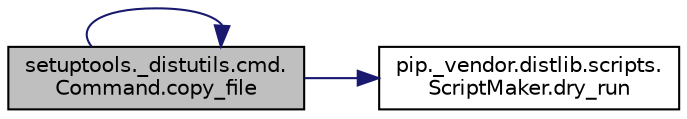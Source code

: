 digraph "setuptools._distutils.cmd.Command.copy_file"
{
 // LATEX_PDF_SIZE
  edge [fontname="Helvetica",fontsize="10",labelfontname="Helvetica",labelfontsize="10"];
  node [fontname="Helvetica",fontsize="10",shape=record];
  rankdir="LR";
  Node1 [label="setuptools._distutils.cmd.\lCommand.copy_file",height=0.2,width=0.4,color="black", fillcolor="grey75", style="filled", fontcolor="black",tooltip=" "];
  Node1 -> Node1 [color="midnightblue",fontsize="10",style="solid",fontname="Helvetica"];
  Node1 -> Node2 [color="midnightblue",fontsize="10",style="solid",fontname="Helvetica"];
  Node2 [label="pip._vendor.distlib.scripts.\lScriptMaker.dry_run",height=0.2,width=0.4,color="black", fillcolor="white", style="filled",URL="$de/dcc/classpip_1_1__vendor_1_1distlib_1_1scripts_1_1_script_maker.html#ab788624a4b1688e66c95f02b42674a4f",tooltip=" "];
}
